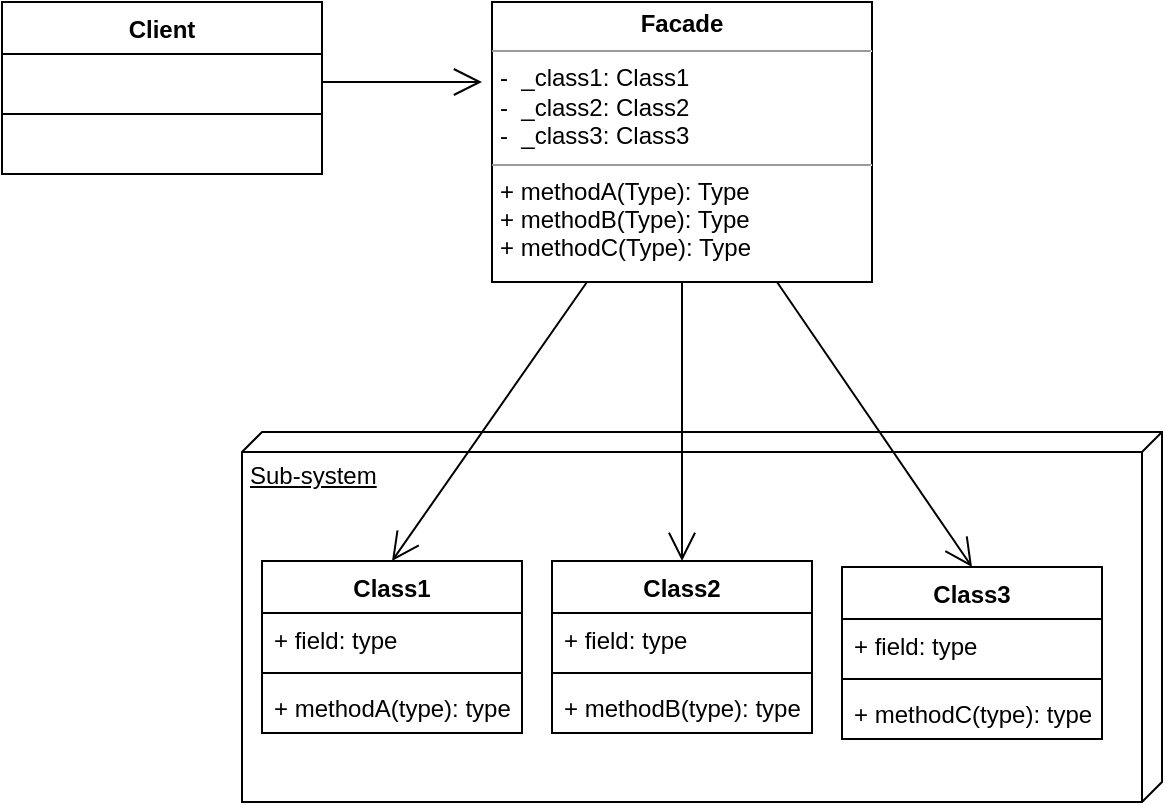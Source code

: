 <mxfile version="10.6.2" type="device"><diagram id="84O0NHXR-bCnRMLsOx2m" name="Page-1"><mxGraphModel dx="1257" dy="643" grid="1" gridSize="10" guides="1" tooltips="1" connect="1" arrows="1" fold="1" page="1" pageScale="1" pageWidth="850" pageHeight="1100" math="0" shadow="0"><root><mxCell id="0"/><mxCell id="1" parent="0"/><mxCell id="mSyFRYrjv6xd2GkCPrlU-1" value="&lt;p style=&quot;margin: 0px ; margin-top: 4px ; text-align: center&quot;&gt;&lt;b&gt;Facade&lt;/b&gt;&lt;/p&gt;&lt;hr size=&quot;1&quot;&gt;&lt;p style=&quot;margin: 0px ; margin-left: 4px&quot;&gt;-&amp;nbsp; _class1: Class1&amp;nbsp;&lt;/p&gt;&lt;p style=&quot;margin: 0px ; margin-left: 4px&quot;&gt;-&amp;nbsp; _class2: Class2&lt;/p&gt;&lt;p style=&quot;margin: 0px ; margin-left: 4px&quot;&gt;-&amp;nbsp; _class3: Class3&lt;br&gt;&lt;/p&gt;&lt;hr size=&quot;1&quot;&gt;&lt;p style=&quot;margin: 0px ; margin-left: 4px&quot;&gt;+ methodA(Type): Type&lt;br&gt;+ methodB(Type): Type&lt;/p&gt;&lt;p style=&quot;margin: 0px ; margin-left: 4px&quot;&gt;+ methodC&lt;span&gt;(Type): Type&lt;/span&gt;&lt;br&gt;&lt;/p&gt;&lt;div&gt;&lt;span&gt;&lt;br&gt;&lt;/span&gt;&lt;/div&gt;" style="verticalAlign=top;align=left;overflow=fill;fontSize=12;fontFamily=Helvetica;html=1;" vertex="1" parent="1"><mxGeometry x="325" y="90" width="190" height="140" as="geometry"/></mxCell><mxCell id="mSyFRYrjv6xd2GkCPrlU-3" value="Sub-system" style="verticalAlign=top;align=left;spacingTop=8;spacingLeft=2;spacingRight=12;shape=cube;size=10;direction=south;fontStyle=4;html=1;" vertex="1" parent="1"><mxGeometry x="200" y="305" width="460" height="185" as="geometry"/></mxCell><mxCell id="mSyFRYrjv6xd2GkCPrlU-4" value="Class1" style="swimlane;fontStyle=1;align=center;verticalAlign=top;childLayout=stackLayout;horizontal=1;startSize=26;horizontalStack=0;resizeParent=1;resizeParentMax=0;resizeLast=0;collapsible=1;marginBottom=0;" vertex="1" parent="1"><mxGeometry x="210" y="369.5" width="130" height="86" as="geometry"/></mxCell><mxCell id="mSyFRYrjv6xd2GkCPrlU-5" value="+ field: type" style="text;strokeColor=none;fillColor=none;align=left;verticalAlign=top;spacingLeft=4;spacingRight=4;overflow=hidden;rotatable=0;points=[[0,0.5],[1,0.5]];portConstraint=eastwest;" vertex="1" parent="mSyFRYrjv6xd2GkCPrlU-4"><mxGeometry y="26" width="130" height="26" as="geometry"/></mxCell><mxCell id="mSyFRYrjv6xd2GkCPrlU-6" value="" style="line;strokeWidth=1;fillColor=none;align=left;verticalAlign=middle;spacingTop=-1;spacingLeft=3;spacingRight=3;rotatable=0;labelPosition=right;points=[];portConstraint=eastwest;" vertex="1" parent="mSyFRYrjv6xd2GkCPrlU-4"><mxGeometry y="52" width="130" height="8" as="geometry"/></mxCell><mxCell id="mSyFRYrjv6xd2GkCPrlU-7" value="+ methodA(type): type" style="text;strokeColor=none;fillColor=none;align=left;verticalAlign=top;spacingLeft=4;spacingRight=4;overflow=hidden;rotatable=0;points=[[0,0.5],[1,0.5]];portConstraint=eastwest;" vertex="1" parent="mSyFRYrjv6xd2GkCPrlU-4"><mxGeometry y="60" width="130" height="26" as="geometry"/></mxCell><mxCell id="mSyFRYrjv6xd2GkCPrlU-8" value="Class2" style="swimlane;fontStyle=1;align=center;verticalAlign=top;childLayout=stackLayout;horizontal=1;startSize=26;horizontalStack=0;resizeParent=1;resizeParentMax=0;resizeLast=0;collapsible=1;marginBottom=0;" vertex="1" parent="1"><mxGeometry x="355" y="369.5" width="130" height="86" as="geometry"/></mxCell><mxCell id="mSyFRYrjv6xd2GkCPrlU-9" value="+ field: type" style="text;strokeColor=none;fillColor=none;align=left;verticalAlign=top;spacingLeft=4;spacingRight=4;overflow=hidden;rotatable=0;points=[[0,0.5],[1,0.5]];portConstraint=eastwest;" vertex="1" parent="mSyFRYrjv6xd2GkCPrlU-8"><mxGeometry y="26" width="130" height="26" as="geometry"/></mxCell><mxCell id="mSyFRYrjv6xd2GkCPrlU-10" value="" style="line;strokeWidth=1;fillColor=none;align=left;verticalAlign=middle;spacingTop=-1;spacingLeft=3;spacingRight=3;rotatable=0;labelPosition=right;points=[];portConstraint=eastwest;" vertex="1" parent="mSyFRYrjv6xd2GkCPrlU-8"><mxGeometry y="52" width="130" height="8" as="geometry"/></mxCell><mxCell id="mSyFRYrjv6xd2GkCPrlU-12" value="+ methodB(type): type" style="text;strokeColor=none;fillColor=none;align=left;verticalAlign=top;spacingLeft=4;spacingRight=4;overflow=hidden;rotatable=0;points=[[0,0.5],[1,0.5]];portConstraint=eastwest;" vertex="1" parent="mSyFRYrjv6xd2GkCPrlU-8"><mxGeometry y="60" width="130" height="26" as="geometry"/></mxCell><mxCell id="mSyFRYrjv6xd2GkCPrlU-13" value="Class3" style="swimlane;fontStyle=1;align=center;verticalAlign=top;childLayout=stackLayout;horizontal=1;startSize=26;horizontalStack=0;resizeParent=1;resizeParentMax=0;resizeLast=0;collapsible=1;marginBottom=0;" vertex="1" parent="1"><mxGeometry x="500" y="372.5" width="130" height="86" as="geometry"/></mxCell><mxCell id="mSyFRYrjv6xd2GkCPrlU-14" value="+ field: type" style="text;strokeColor=none;fillColor=none;align=left;verticalAlign=top;spacingLeft=4;spacingRight=4;overflow=hidden;rotatable=0;points=[[0,0.5],[1,0.5]];portConstraint=eastwest;" vertex="1" parent="mSyFRYrjv6xd2GkCPrlU-13"><mxGeometry y="26" width="130" height="26" as="geometry"/></mxCell><mxCell id="mSyFRYrjv6xd2GkCPrlU-15" value="" style="line;strokeWidth=1;fillColor=none;align=left;verticalAlign=middle;spacingTop=-1;spacingLeft=3;spacingRight=3;rotatable=0;labelPosition=right;points=[];portConstraint=eastwest;" vertex="1" parent="mSyFRYrjv6xd2GkCPrlU-13"><mxGeometry y="52" width="130" height="8" as="geometry"/></mxCell><mxCell id="mSyFRYrjv6xd2GkCPrlU-16" value="+ methodC(type): type" style="text;strokeColor=none;fillColor=none;align=left;verticalAlign=top;spacingLeft=4;spacingRight=4;overflow=hidden;rotatable=0;points=[[0,0.5],[1,0.5]];portConstraint=eastwest;" vertex="1" parent="mSyFRYrjv6xd2GkCPrlU-13"><mxGeometry y="60" width="130" height="26" as="geometry"/></mxCell><mxCell id="mSyFRYrjv6xd2GkCPrlU-17" value="" style="endArrow=open;endFill=1;endSize=12;html=1;entryX=0.5;entryY=0;entryDx=0;entryDy=0;exitX=0.25;exitY=1;exitDx=0;exitDy=0;" edge="1" parent="1" source="mSyFRYrjv6xd2GkCPrlU-1" target="mSyFRYrjv6xd2GkCPrlU-4"><mxGeometry width="160" relative="1" as="geometry"><mxPoint x="600" y="170" as="sourcePoint"/><mxPoint x="760" y="170" as="targetPoint"/></mxGeometry></mxCell><mxCell id="mSyFRYrjv6xd2GkCPrlU-18" value="" style="endArrow=open;endFill=1;endSize=12;html=1;entryX=0.5;entryY=0;entryDx=0;entryDy=0;exitX=0.5;exitY=1;exitDx=0;exitDy=0;" edge="1" parent="1" source="mSyFRYrjv6xd2GkCPrlU-1" target="mSyFRYrjv6xd2GkCPrlU-8"><mxGeometry width="160" relative="1" as="geometry"><mxPoint x="610" y="180" as="sourcePoint"/><mxPoint x="770" y="180" as="targetPoint"/></mxGeometry></mxCell><mxCell id="mSyFRYrjv6xd2GkCPrlU-19" value="" style="endArrow=open;endFill=1;endSize=12;html=1;exitX=0.75;exitY=1;exitDx=0;exitDy=0;entryX=0.5;entryY=0;entryDx=0;entryDy=0;" edge="1" parent="1" source="mSyFRYrjv6xd2GkCPrlU-1" target="mSyFRYrjv6xd2GkCPrlU-13"><mxGeometry width="160" relative="1" as="geometry"><mxPoint x="610" y="200" as="sourcePoint"/><mxPoint x="770" y="200" as="targetPoint"/></mxGeometry></mxCell><mxCell id="mSyFRYrjv6xd2GkCPrlU-20" value="Client" style="swimlane;fontStyle=1;align=center;verticalAlign=top;childLayout=stackLayout;horizontal=1;startSize=26;horizontalStack=0;resizeParent=1;resizeParentMax=0;resizeLast=0;collapsible=1;marginBottom=0;" vertex="1" parent="1"><mxGeometry x="80" y="90" width="160" height="86" as="geometry"/></mxCell><mxCell id="mSyFRYrjv6xd2GkCPrlU-21" value=" " style="text;strokeColor=none;fillColor=none;align=left;verticalAlign=top;spacingLeft=4;spacingRight=4;overflow=hidden;rotatable=0;points=[[0,0.5],[1,0.5]];portConstraint=eastwest;" vertex="1" parent="mSyFRYrjv6xd2GkCPrlU-20"><mxGeometry y="26" width="160" height="26" as="geometry"/></mxCell><mxCell id="mSyFRYrjv6xd2GkCPrlU-22" value="" style="line;strokeWidth=1;fillColor=none;align=left;verticalAlign=middle;spacingTop=-1;spacingLeft=3;spacingRight=3;rotatable=0;labelPosition=right;points=[];portConstraint=eastwest;" vertex="1" parent="mSyFRYrjv6xd2GkCPrlU-20"><mxGeometry y="52" width="160" height="8" as="geometry"/></mxCell><mxCell id="mSyFRYrjv6xd2GkCPrlU-23" value=" " style="text;strokeColor=none;fillColor=none;align=left;verticalAlign=top;spacingLeft=4;spacingRight=4;overflow=hidden;rotatable=0;points=[[0,0.5],[1,0.5]];portConstraint=eastwest;" vertex="1" parent="mSyFRYrjv6xd2GkCPrlU-20"><mxGeometry y="60" width="160" height="26" as="geometry"/></mxCell><mxCell id="mSyFRYrjv6xd2GkCPrlU-24" value="" style="endArrow=open;endFill=1;endSize=12;html=1;" edge="1" parent="1"><mxGeometry width="160" relative="1" as="geometry"><mxPoint x="240" y="130" as="sourcePoint"/><mxPoint x="320" y="130" as="targetPoint"/></mxGeometry></mxCell></root></mxGraphModel></diagram></mxfile>